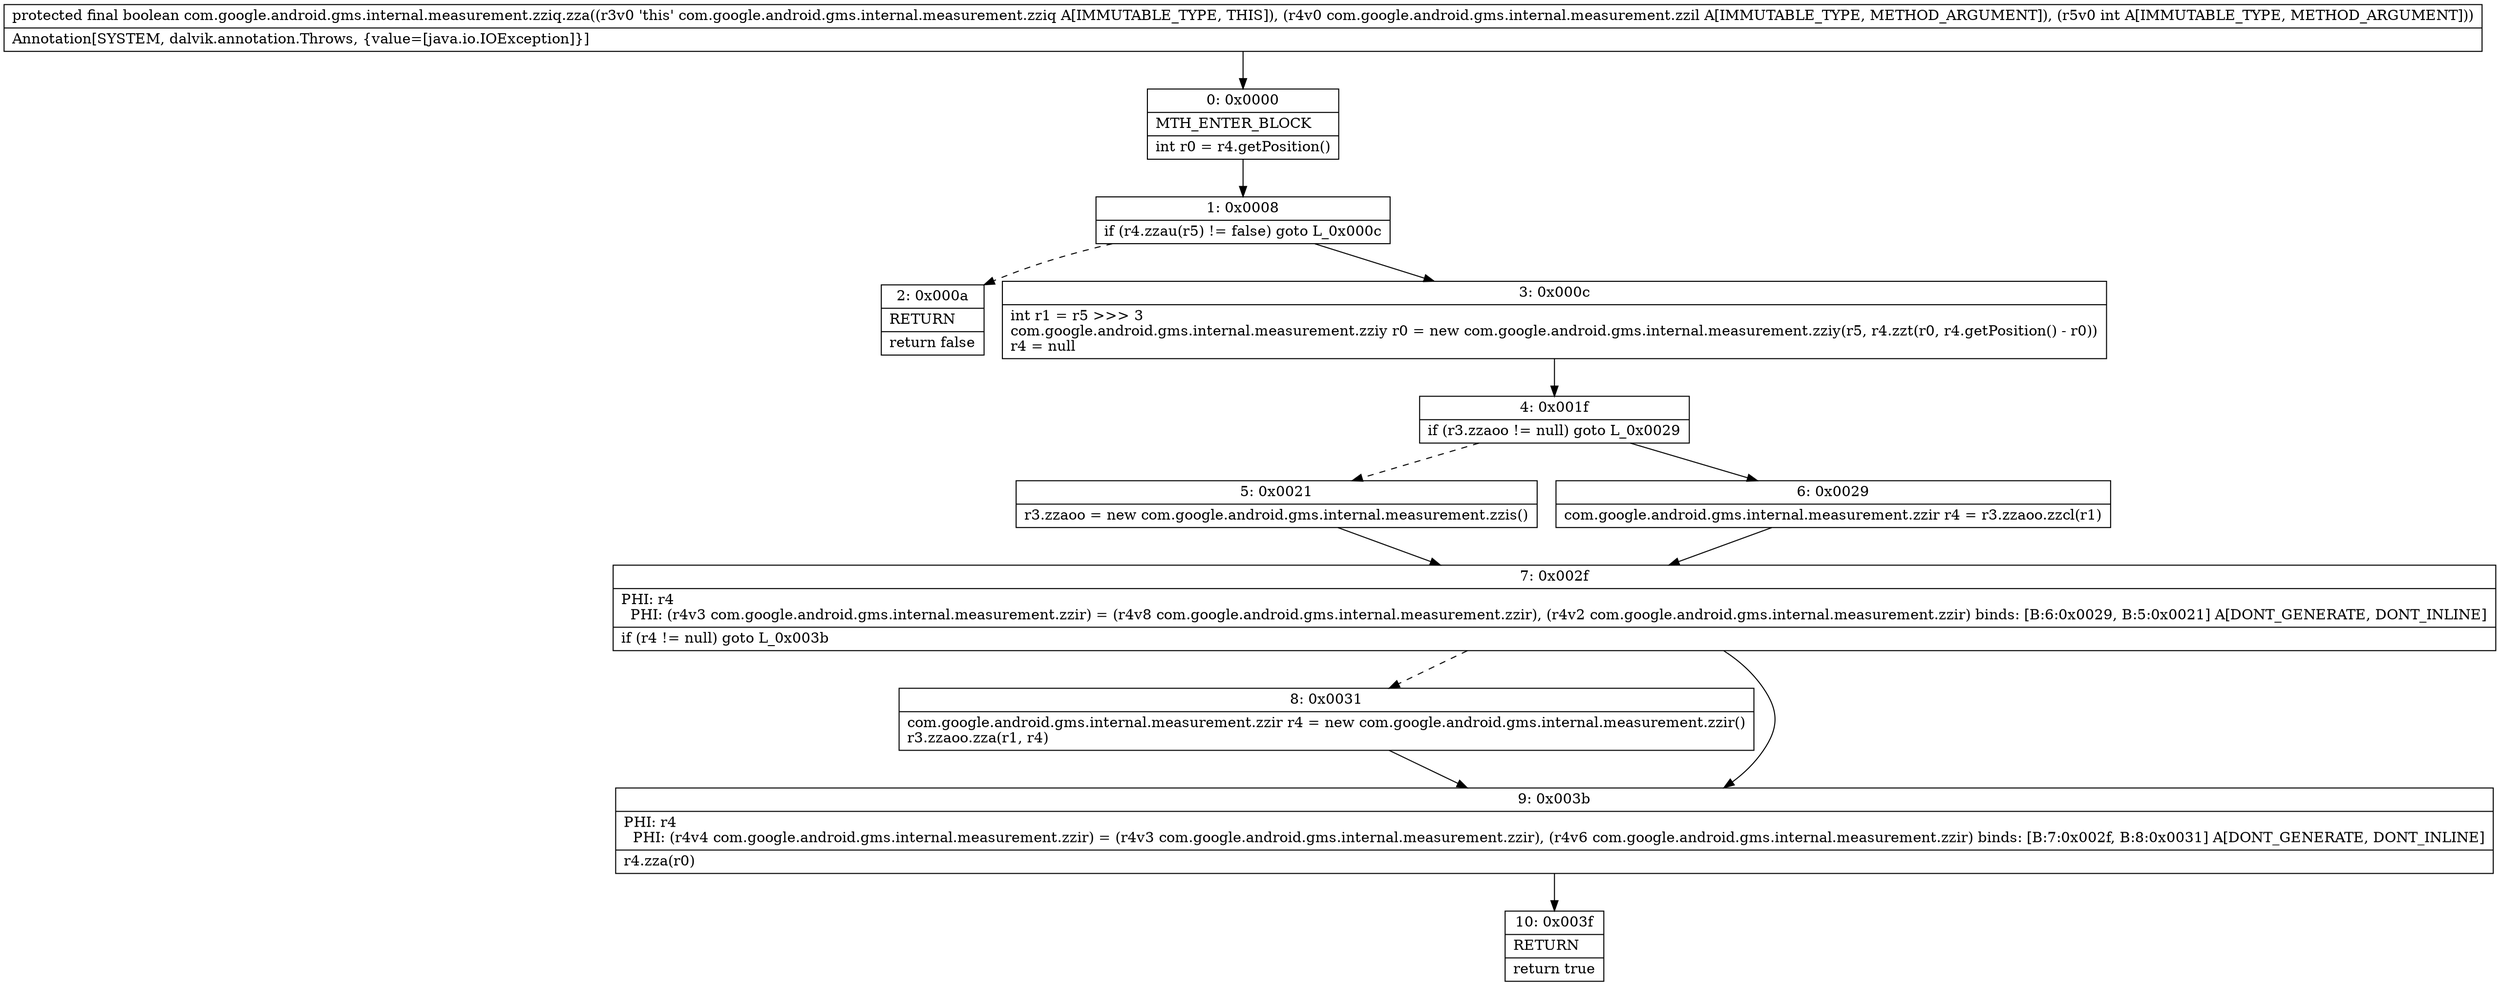 digraph "CFG forcom.google.android.gms.internal.measurement.zziq.zza(Lcom\/google\/android\/gms\/internal\/measurement\/zzil;I)Z" {
Node_0 [shape=record,label="{0\:\ 0x0000|MTH_ENTER_BLOCK\l|int r0 = r4.getPosition()\l}"];
Node_1 [shape=record,label="{1\:\ 0x0008|if (r4.zzau(r5) != false) goto L_0x000c\l}"];
Node_2 [shape=record,label="{2\:\ 0x000a|RETURN\l|return false\l}"];
Node_3 [shape=record,label="{3\:\ 0x000c|int r1 = r5 \>\>\> 3\lcom.google.android.gms.internal.measurement.zziy r0 = new com.google.android.gms.internal.measurement.zziy(r5, r4.zzt(r0, r4.getPosition() \- r0))\lr4 = null\l}"];
Node_4 [shape=record,label="{4\:\ 0x001f|if (r3.zzaoo != null) goto L_0x0029\l}"];
Node_5 [shape=record,label="{5\:\ 0x0021|r3.zzaoo = new com.google.android.gms.internal.measurement.zzis()\l}"];
Node_6 [shape=record,label="{6\:\ 0x0029|com.google.android.gms.internal.measurement.zzir r4 = r3.zzaoo.zzcl(r1)\l}"];
Node_7 [shape=record,label="{7\:\ 0x002f|PHI: r4 \l  PHI: (r4v3 com.google.android.gms.internal.measurement.zzir) = (r4v8 com.google.android.gms.internal.measurement.zzir), (r4v2 com.google.android.gms.internal.measurement.zzir) binds: [B:6:0x0029, B:5:0x0021] A[DONT_GENERATE, DONT_INLINE]\l|if (r4 != null) goto L_0x003b\l}"];
Node_8 [shape=record,label="{8\:\ 0x0031|com.google.android.gms.internal.measurement.zzir r4 = new com.google.android.gms.internal.measurement.zzir()\lr3.zzaoo.zza(r1, r4)\l}"];
Node_9 [shape=record,label="{9\:\ 0x003b|PHI: r4 \l  PHI: (r4v4 com.google.android.gms.internal.measurement.zzir) = (r4v3 com.google.android.gms.internal.measurement.zzir), (r4v6 com.google.android.gms.internal.measurement.zzir) binds: [B:7:0x002f, B:8:0x0031] A[DONT_GENERATE, DONT_INLINE]\l|r4.zza(r0)\l}"];
Node_10 [shape=record,label="{10\:\ 0x003f|RETURN\l|return true\l}"];
MethodNode[shape=record,label="{protected final boolean com.google.android.gms.internal.measurement.zziq.zza((r3v0 'this' com.google.android.gms.internal.measurement.zziq A[IMMUTABLE_TYPE, THIS]), (r4v0 com.google.android.gms.internal.measurement.zzil A[IMMUTABLE_TYPE, METHOD_ARGUMENT]), (r5v0 int A[IMMUTABLE_TYPE, METHOD_ARGUMENT]))  | Annotation[SYSTEM, dalvik.annotation.Throws, \{value=[java.io.IOException]\}]\l}"];
MethodNode -> Node_0;
Node_0 -> Node_1;
Node_1 -> Node_2[style=dashed];
Node_1 -> Node_3;
Node_3 -> Node_4;
Node_4 -> Node_5[style=dashed];
Node_4 -> Node_6;
Node_5 -> Node_7;
Node_6 -> Node_7;
Node_7 -> Node_8[style=dashed];
Node_7 -> Node_9;
Node_8 -> Node_9;
Node_9 -> Node_10;
}


